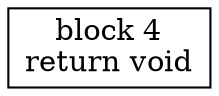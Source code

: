 digraph "String.input():void" {
size = "11,7.5";
codeblock_4 [ shape = box, label = "block 4\nreturn void"];
}